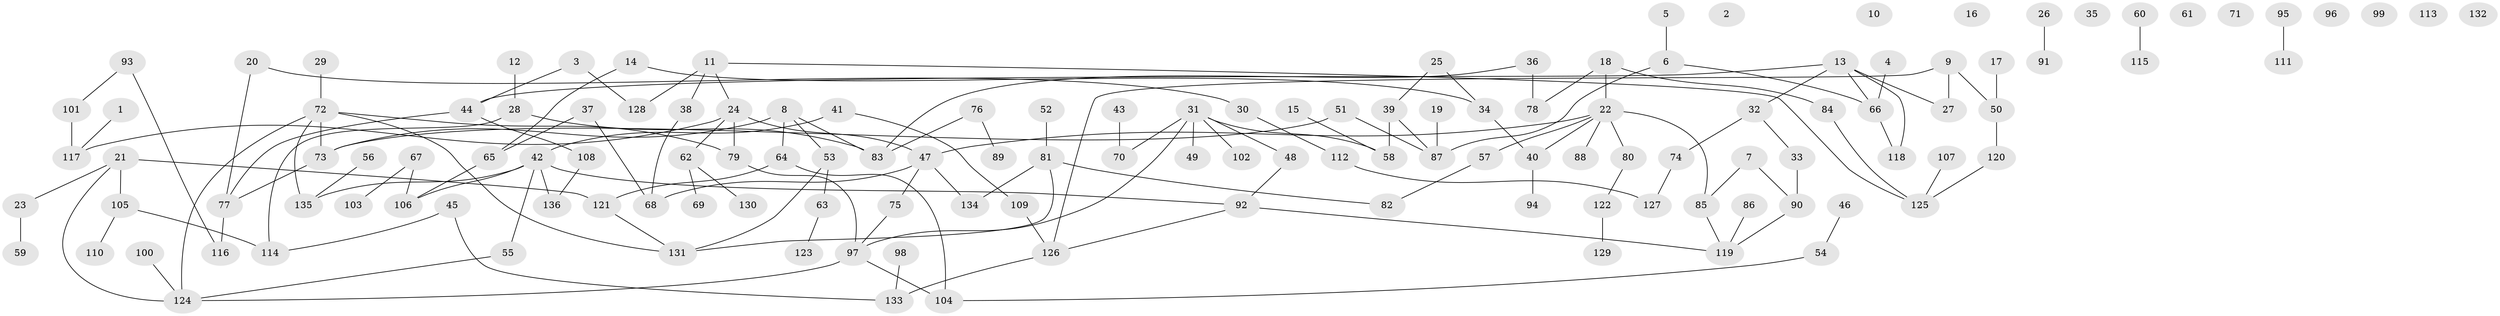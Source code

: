 // Generated by graph-tools (version 1.1) at 2025/39/03/09/25 04:39:31]
// undirected, 136 vertices, 153 edges
graph export_dot {
graph [start="1"]
  node [color=gray90,style=filled];
  1;
  2;
  3;
  4;
  5;
  6;
  7;
  8;
  9;
  10;
  11;
  12;
  13;
  14;
  15;
  16;
  17;
  18;
  19;
  20;
  21;
  22;
  23;
  24;
  25;
  26;
  27;
  28;
  29;
  30;
  31;
  32;
  33;
  34;
  35;
  36;
  37;
  38;
  39;
  40;
  41;
  42;
  43;
  44;
  45;
  46;
  47;
  48;
  49;
  50;
  51;
  52;
  53;
  54;
  55;
  56;
  57;
  58;
  59;
  60;
  61;
  62;
  63;
  64;
  65;
  66;
  67;
  68;
  69;
  70;
  71;
  72;
  73;
  74;
  75;
  76;
  77;
  78;
  79;
  80;
  81;
  82;
  83;
  84;
  85;
  86;
  87;
  88;
  89;
  90;
  91;
  92;
  93;
  94;
  95;
  96;
  97;
  98;
  99;
  100;
  101;
  102;
  103;
  104;
  105;
  106;
  107;
  108;
  109;
  110;
  111;
  112;
  113;
  114;
  115;
  116;
  117;
  118;
  119;
  120;
  121;
  122;
  123;
  124;
  125;
  126;
  127;
  128;
  129;
  130;
  131;
  132;
  133;
  134;
  135;
  136;
  1 -- 117;
  3 -- 44;
  3 -- 128;
  4 -- 66;
  5 -- 6;
  6 -- 66;
  6 -- 87;
  7 -- 85;
  7 -- 90;
  8 -- 53;
  8 -- 64;
  8 -- 73;
  8 -- 83;
  9 -- 27;
  9 -- 50;
  9 -- 126;
  11 -- 24;
  11 -- 38;
  11 -- 125;
  11 -- 128;
  12 -- 28;
  13 -- 27;
  13 -- 32;
  13 -- 44;
  13 -- 66;
  13 -- 118;
  14 -- 34;
  14 -- 65;
  15 -- 58;
  17 -- 50;
  18 -- 22;
  18 -- 78;
  18 -- 84;
  19 -- 87;
  20 -- 30;
  20 -- 77;
  21 -- 23;
  21 -- 105;
  21 -- 121;
  21 -- 124;
  22 -- 40;
  22 -- 47;
  22 -- 57;
  22 -- 80;
  22 -- 85;
  22 -- 88;
  23 -- 59;
  24 -- 47;
  24 -- 62;
  24 -- 79;
  24 -- 117;
  25 -- 34;
  25 -- 39;
  26 -- 91;
  28 -- 83;
  28 -- 114;
  29 -- 72;
  30 -- 112;
  31 -- 48;
  31 -- 49;
  31 -- 58;
  31 -- 70;
  31 -- 97;
  31 -- 102;
  32 -- 33;
  32 -- 74;
  33 -- 90;
  34 -- 40;
  36 -- 78;
  36 -- 83;
  37 -- 65;
  37 -- 68;
  38 -- 68;
  39 -- 58;
  39 -- 87;
  40 -- 94;
  41 -- 42;
  41 -- 109;
  42 -- 55;
  42 -- 92;
  42 -- 106;
  42 -- 135;
  42 -- 136;
  43 -- 70;
  44 -- 77;
  44 -- 108;
  45 -- 114;
  45 -- 133;
  46 -- 54;
  47 -- 68;
  47 -- 75;
  47 -- 134;
  48 -- 92;
  50 -- 120;
  51 -- 73;
  51 -- 87;
  52 -- 81;
  53 -- 63;
  53 -- 131;
  54 -- 104;
  55 -- 124;
  56 -- 135;
  57 -- 82;
  60 -- 115;
  62 -- 69;
  62 -- 130;
  63 -- 123;
  64 -- 104;
  64 -- 121;
  65 -- 106;
  66 -- 118;
  67 -- 103;
  67 -- 106;
  72 -- 73;
  72 -- 79;
  72 -- 124;
  72 -- 131;
  72 -- 135;
  73 -- 77;
  74 -- 127;
  75 -- 97;
  76 -- 83;
  76 -- 89;
  77 -- 116;
  79 -- 97;
  80 -- 122;
  81 -- 82;
  81 -- 131;
  81 -- 134;
  84 -- 125;
  85 -- 119;
  86 -- 119;
  90 -- 119;
  92 -- 119;
  92 -- 126;
  93 -- 101;
  93 -- 116;
  95 -- 111;
  97 -- 104;
  97 -- 124;
  98 -- 133;
  100 -- 124;
  101 -- 117;
  105 -- 110;
  105 -- 114;
  107 -- 125;
  108 -- 136;
  109 -- 126;
  112 -- 127;
  120 -- 125;
  121 -- 131;
  122 -- 129;
  126 -- 133;
}
